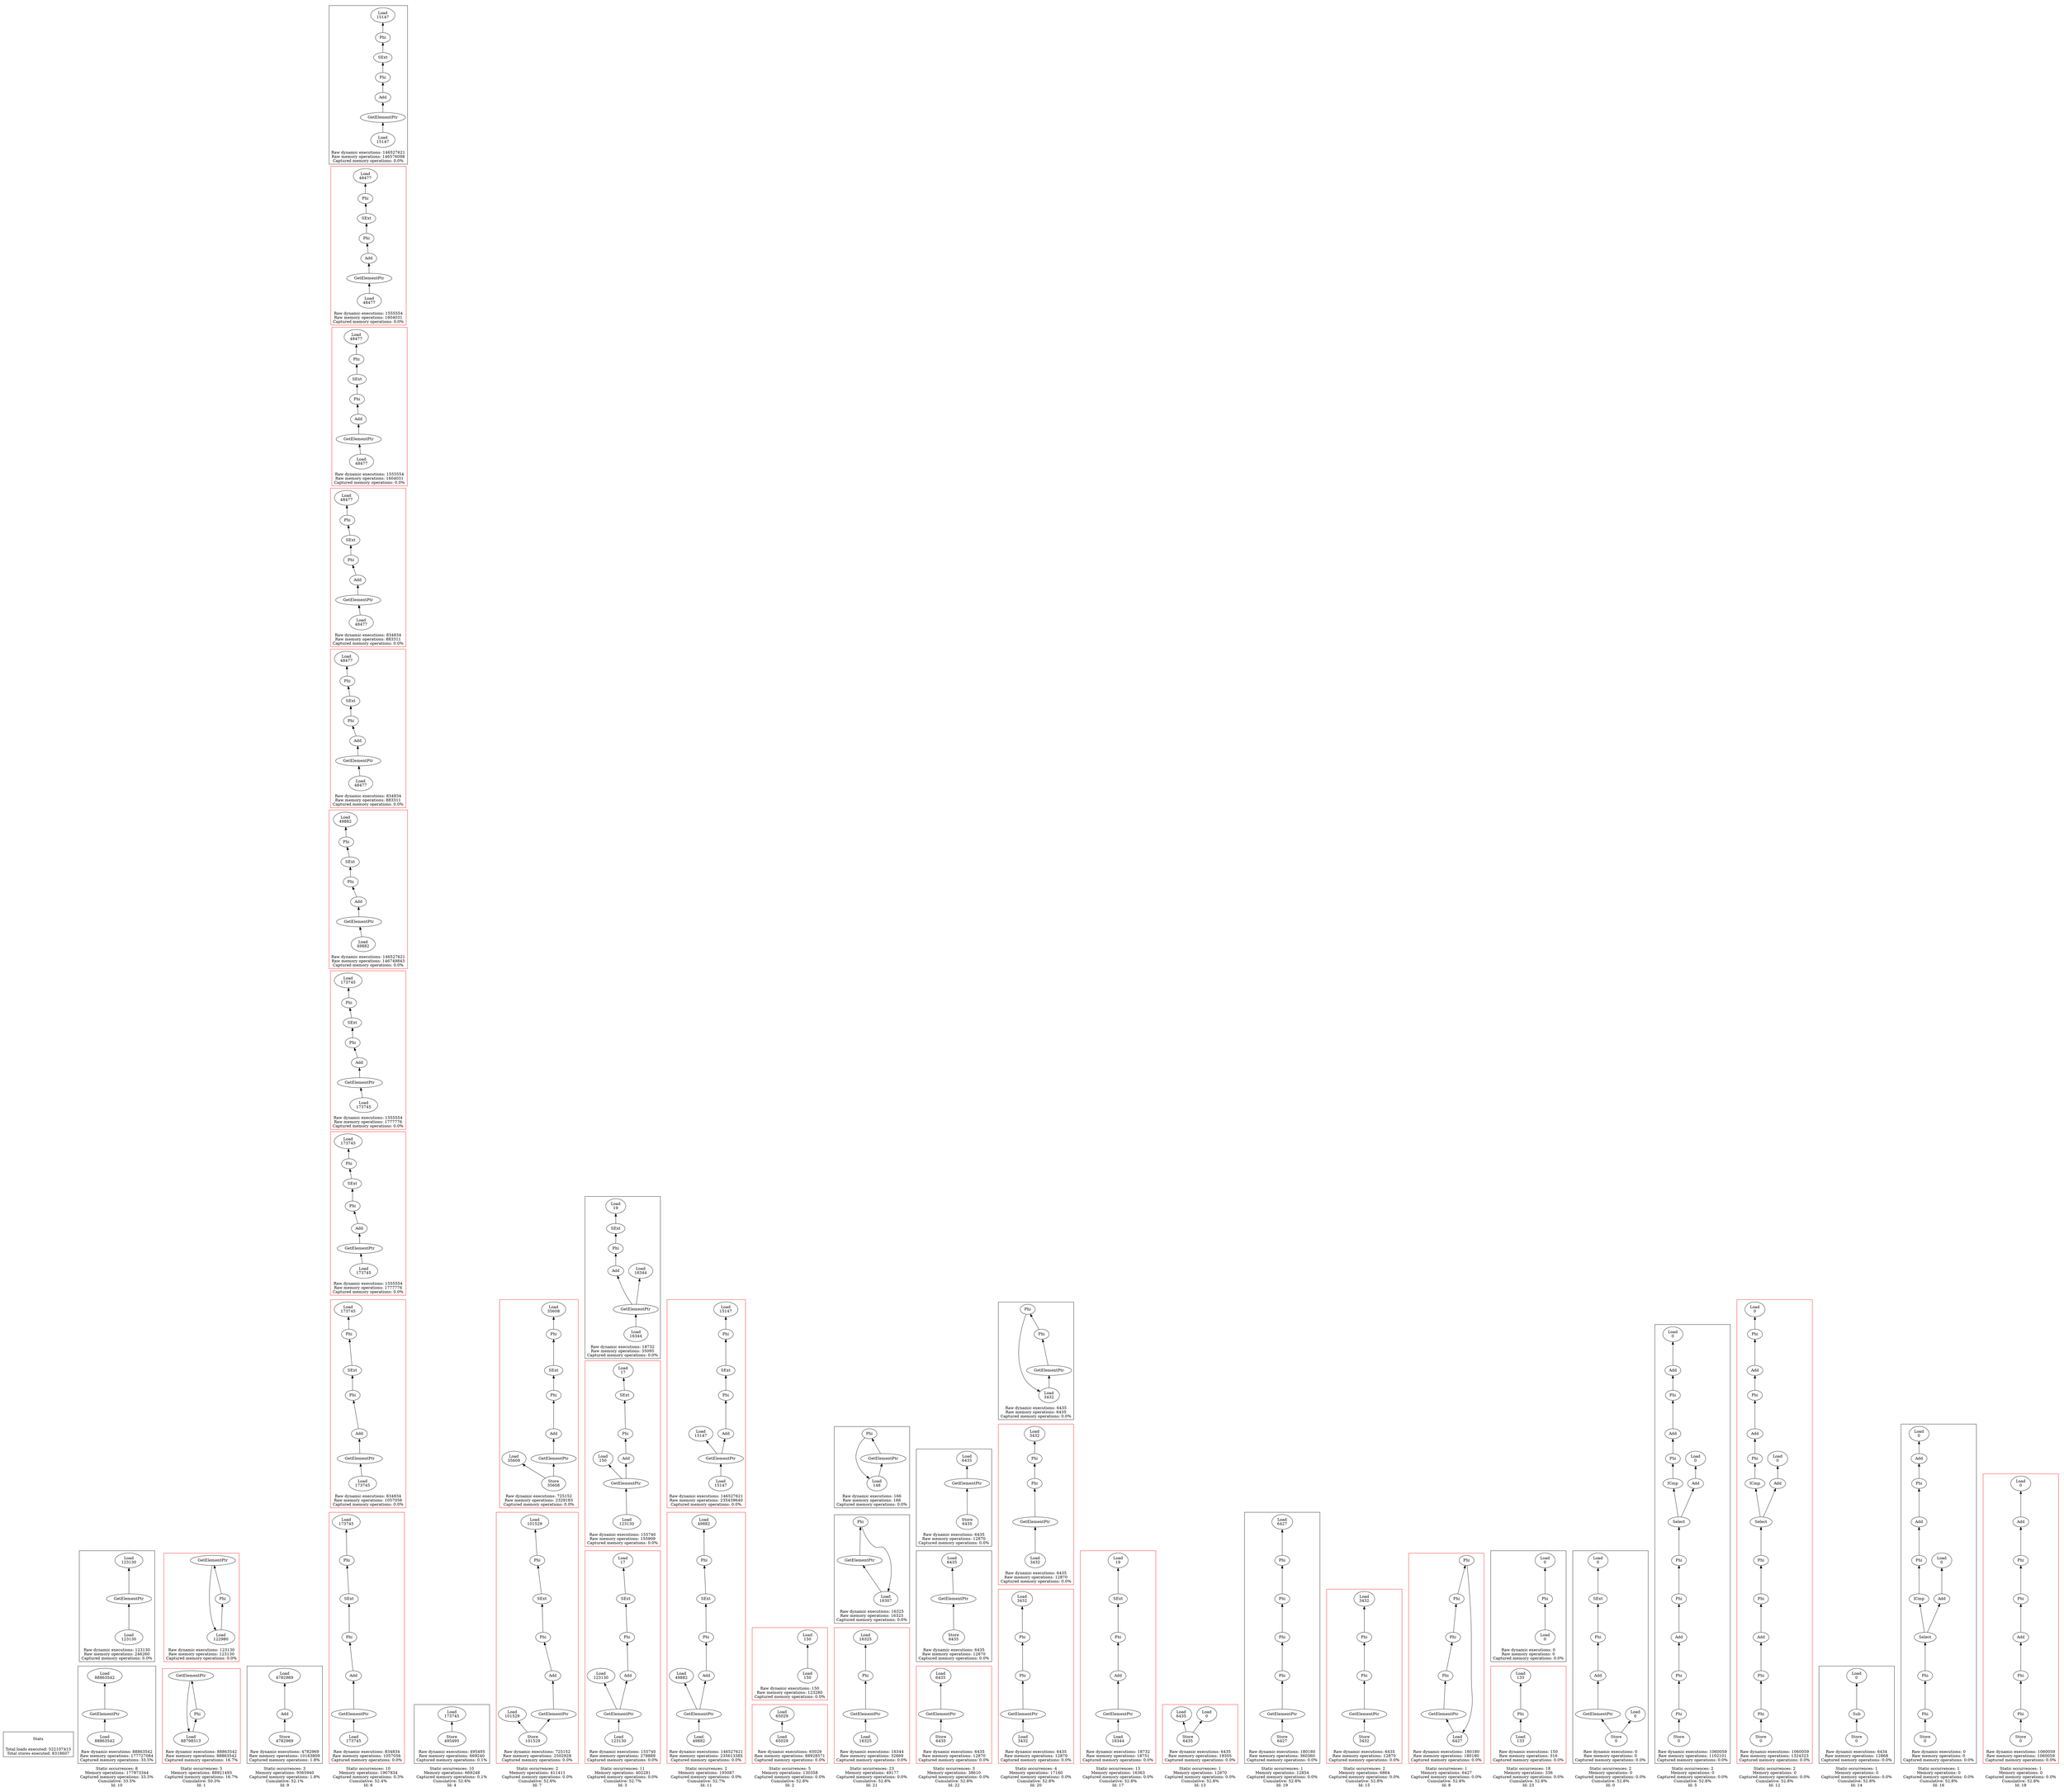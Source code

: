 strict digraph {
rankdir=BT
subgraph {
Stats [shape=plaintext]
cluster=true
label="Total loads executed: 522107415\nTotal stores executed: 8318607"
}
subgraph {
subgraph {
"10_7_1034" [label="GetElementPtr"]
"10_7_1033" [label="Load\n123130"]
"10_7_1034" -> "10_7_1033"
{
rank=min
"10_7_1035" [label="Load\n123130"]
}
"10_7_1035" -> "10_7_1034"
cluster=true
label="Raw dynamic executions: 123130\nRaw memory operations: 246260\nCaptured memory operations: 0.0%"
}
subgraph {
{
rank=max
"10_4" [shape=point style=invis]
"10_4" -> "10_7_1035" [style=invis]
}
{
rank=min
"10_4_455" [label="Load\n88863542"]
}
"10_4_454" [label="GetElementPtr"]
"10_4_455" -> "10_4_454"
"10_4_453" [label="Load\n88863542"]
"10_4_454" -> "10_4_453"
cluster=true
label="Raw dynamic executions: 88863542\nRaw memory operations: 177727084\nCaptured memory operations: 33.5%"
}
cluster=true
penwidth=0
label="Static occurrences: 8\nMemory operations: 177973344\nCaptured memory operations: 33.5%\nCumulative: 33.5%\nId: 10"
}
subgraph {
subgraph {
"1_4_1032" [label="Phi"]
"1_4_1051" [label="GetElementPtr"]
"1_4_1032" -> "1_4_1051"
{
rank=min
"1_4_1033" [label="Load\n122980"]
}
"1_4_1051" -> "1_4_1033"
"1_4_1033" -> "1_4_1032"
cluster=true
label="Raw dynamic executions: 123130\nRaw memory operations: 123130\nCaptured memory operations: 0.0%"
color=red
}
subgraph {
{
rank=max
"1_1" [shape=point style=invis]
"1_1" -> "1_4_1033" [style=invis]
}
"1_1_452" [label="Phi"]
"1_1_471" [label="GetElementPtr"]
"1_1_452" -> "1_1_471"
{
rank=min
"1_1_453" [label="Load\n88798513"]
}
"1_1_453" -> "1_1_452"
"1_1_471" -> "1_1_453"
cluster=true
label="Raw dynamic executions: 88863542\nRaw memory operations: 88863542\nCaptured memory operations: 16.7%"
color=red
}
cluster=true
penwidth=0
label="Static occurrences: 5\nMemory operations: 88921493\nCaptured memory operations: 16.7%\nCumulative: 50.3%\nId: 1"
}
subgraph {
subgraph {
{
rank=min
"9_2_578" [label="Store\n4782969"]
}
"9_2_577" [label="Add"]
"9_2_578" -> "9_2_577"
"9_2_570" [label="Load\n4782969"]
"9_2_577" -> "9_2_570"
cluster=true
label="Raw dynamic executions: 4782969\nRaw memory operations: 10163809\nCaptured memory operations: 1.8%"
}
cluster=true
penwidth=0
label="Static occurrences: 3\nMemory operations: 9565940\nCaptured memory operations: 1.8%\nCumulative: 52.1%\nId: 9"
}
subgraph {
subgraph {
"6_9_463" [label="GetElementPtr"]
"6_9_460" [label="Add"]
"6_9_463" -> "6_9_460"
"6_9_457" [label="Phi"]
"6_9_370" [label="SExt"]
"6_9_457" -> "6_9_370"
{
rank=min
"6_9_464" [label="Load\n15147"]
}
"6_9_464" -> "6_9_463"
"6_9_366" [label="Phi"]
"6_9_370" -> "6_9_366"
"6_9_460" -> "6_9_457"
"6_9_360" [label="Load\n15147"]
"6_9_366" -> "6_9_360"
cluster=true
label="Raw dynamic executions: 146527621\nRaw memory operations: 146576098\nCaptured memory operations: 0.0%"
}
subgraph {
{
rank=max
"6_1" [shape=point style=invis]
"6_1" -> "6_9_464" [style=invis]
}
{
rank=min
"6_1_403" [label="Load\n48477"]
}
"6_1_402" [label="GetElementPtr"]
"6_1_403" -> "6_1_402"
"6_1_370" [label="SExt"]
"6_1_366" [label="Phi"]
"6_1_370" -> "6_1_366"
"6_1_401" [label="Add"]
"6_1_400" [label="Phi"]
"6_1_401" -> "6_1_400"
"6_1_400" -> "6_1_370"
"6_1_360" [label="Load\n48477"]
"6_1_366" -> "6_1_360"
"6_1_402" -> "6_1_401"
cluster=true
label="Raw dynamic executions: 1555554\nRaw memory operations: 1604031\nCaptured memory operations: 0.0%"
color=red
}
subgraph {
{
rank=max
"6_3" [shape=point style=invis]
"6_3" -> "6_1_403" [style=invis]
}
"6_3_404" [label="GetElementPtr"]
"6_3_401" [label="Add"]
"6_3_404" -> "6_3_401"
"6_3_370" [label="SExt"]
"6_3_366" [label="Phi"]
"6_3_370" -> "6_3_366"
"6_3_400" [label="Phi"]
"6_3_401" -> "6_3_400"
"6_3_400" -> "6_3_370"
"6_3_360" [label="Load\n48477"]
"6_3_366" -> "6_3_360"
{
rank=min
"6_3_405" [label="Load\n48477"]
}
"6_3_405" -> "6_3_404"
cluster=true
label="Raw dynamic executions: 1555554\nRaw memory operations: 1604031\nCaptured memory operations: 0.0%"
color=red
}
subgraph {
{
rank=max
"6_5" [shape=point style=invis]
"6_5" -> "6_3_405" [style=invis]
}
"6_5_418" [label="GetElementPtr"]
"6_5_417" [label="Add"]
"6_5_418" -> "6_5_417"
"6_5_370" [label="SExt"]
"6_5_366" [label="Phi"]
"6_5_370" -> "6_5_366"
"6_5_414" [label="Phi"]
"6_5_414" -> "6_5_370"
"6_5_360" [label="Load\n48477"]
"6_5_366" -> "6_5_360"
{
rank=min
"6_5_419" [label="Load\n48477"]
}
"6_5_419" -> "6_5_418"
"6_5_417" -> "6_5_414"
cluster=true
label="Raw dynamic executions: 834834\nRaw memory operations: 883311\nCaptured memory operations: 0.0%"
color=red
}
subgraph {
{
rank=max
"6_7" [shape=point style=invis]
"6_7" -> "6_5_419" [style=invis]
}
"6_7_420" [label="GetElementPtr"]
"6_7_417" [label="Add"]
"6_7_420" -> "6_7_417"
"6_7_370" [label="SExt"]
"6_7_366" [label="Phi"]
"6_7_370" -> "6_7_366"
"6_7_414" [label="Phi"]
"6_7_414" -> "6_7_370"
{
rank=min
"6_7_421" [label="Load\n48477"]
}
"6_7_421" -> "6_7_420"
"6_7_360" [label="Load\n48477"]
"6_7_366" -> "6_7_360"
"6_7_417" -> "6_7_414"
cluster=true
label="Raw dynamic executions: 834834\nRaw memory operations: 883311\nCaptured memory operations: 0.0%"
color=red
}
subgraph {
{
rank=max
"6_8" [shape=point style=invis]
"6_8" -> "6_7_421" [style=invis]
}
"6_8_463" [label="GetElementPtr"]
"6_8_460" [label="Add"]
"6_8_463" -> "6_8_460"
"6_8_457" [label="Phi"]
"6_8_370" [label="SExt"]
"6_8_457" -> "6_8_370"
{
rank=min
"6_8_464" [label="Load\n49882"]
}
"6_8_464" -> "6_8_463"
"6_8_366" [label="Phi"]
"6_8_370" -> "6_8_366"
"6_8_460" -> "6_8_457"
"6_8_523" [label="Load\n49882"]
"6_8_366" -> "6_8_523"
cluster=true
label="Raw dynamic executions: 146527621\nRaw memory operations: 146749843\nCaptured memory operations: 0.0%"
color=red
}
subgraph {
{
rank=max
"6_0" [shape=point style=invis]
"6_0" -> "6_8_464" [style=invis]
}
{
rank=min
"6_0_403" [label="Load\n173745"]
}
"6_0_402" [label="GetElementPtr"]
"6_0_403" -> "6_0_402"
"6_0_370" [label="SExt"]
"6_0_366" [label="Phi"]
"6_0_370" -> "6_0_366"
"6_0_401" [label="Add"]
"6_0_400" [label="Phi"]
"6_0_401" -> "6_0_400"
"6_0_523" [label="Load\n173745"]
"6_0_366" -> "6_0_523"
"6_0_400" -> "6_0_370"
"6_0_402" -> "6_0_401"
cluster=true
label="Raw dynamic executions: 1555554\nRaw memory operations: 1777776\nCaptured memory operations: 0.0%"
color=red
}
subgraph {
{
rank=max
"6_2" [shape=point style=invis]
"6_2" -> "6_0_403" [style=invis]
}
"6_2_404" [label="GetElementPtr"]
"6_2_401" [label="Add"]
"6_2_404" -> "6_2_401"
"6_2_370" [label="SExt"]
"6_2_366" [label="Phi"]
"6_2_370" -> "6_2_366"
"6_2_400" [label="Phi"]
"6_2_401" -> "6_2_400"
"6_2_523" [label="Load\n173745"]
"6_2_366" -> "6_2_523"
"6_2_400" -> "6_2_370"
{
rank=min
"6_2_405" [label="Load\n173745"]
}
"6_2_405" -> "6_2_404"
cluster=true
label="Raw dynamic executions: 1555554\nRaw memory operations: 1777776\nCaptured memory operations: 0.0%"
color=red
}
subgraph {
{
rank=max
"6_4" [shape=point style=invis]
"6_4" -> "6_2_405" [style=invis]
}
"6_4_418" [label="GetElementPtr"]
"6_4_417" [label="Add"]
"6_4_418" -> "6_4_417"
"6_4_370" [label="SExt"]
"6_4_366" [label="Phi"]
"6_4_370" -> "6_4_366"
"6_4_414" [label="Phi"]
"6_4_414" -> "6_4_370"
"6_4_523" [label="Load\n173745"]
"6_4_366" -> "6_4_523"
{
rank=min
"6_4_419" [label="Load\n173745"]
}
"6_4_419" -> "6_4_418"
"6_4_417" -> "6_4_414"
cluster=true
label="Raw dynamic executions: 834834\nRaw memory operations: 1057056\nCaptured memory operations: 0.0%"
color=red
}
subgraph {
{
rank=max
"6_6" [shape=point style=invis]
"6_6" -> "6_4_419" [style=invis]
}
"6_6_420" [label="GetElementPtr"]
"6_6_417" [label="Add"]
"6_6_420" -> "6_6_417"
"6_6_370" [label="SExt"]
"6_6_366" [label="Phi"]
"6_6_370" -> "6_6_366"
"6_6_414" [label="Phi"]
"6_6_414" -> "6_6_370"
{
rank=min
"6_6_421" [label="Load\n173745"]
}
"6_6_421" -> "6_6_420"
"6_6_523" [label="Load\n173745"]
"6_6_366" -> "6_6_523"
"6_6_417" -> "6_6_414"
cluster=true
label="Raw dynamic executions: 834834\nRaw memory operations: 1057056\nCaptured memory operations: 0.0%"
color=red
}
cluster=true
penwidth=0
label="Static occurrences: 10\nMemory operations: 1907834\nCaptured memory operations: 0.3%\nCumulative: 52.4%\nId: 6"
}
subgraph {
subgraph {
{
rank=min
"4_1_388" [label="Store\n495495"]
}
"4_1_375" [label="Load\n173745"]
"4_1_388" -> "4_1_375"
cluster=true
label="Raw dynamic executions: 495495\nRaw memory operations: 669240\nCaptured memory operations: 0.1%"
}
cluster=true
penwidth=0
label="Static occurrences: 10\nMemory operations: 669248\nCaptured memory operations: 0.1%\nCumulative: 52.6%\nId: 4"
}
subgraph {
subgraph {
{
rank=min
"7_1_408" [label="Store\n35608"]
}
"7_1_405" [label="Load\n35608"]
"7_1_408" -> "7_1_405"
"7_1_370" [label="SExt"]
"7_1_366" [label="Phi"]
"7_1_370" -> "7_1_366"
"7_1_401" [label="Add"]
"7_1_400" [label="Phi"]
"7_1_401" -> "7_1_400"
"7_1_400" -> "7_1_370"
"7_1_360" [label="Load\n35608"]
"7_1_366" -> "7_1_360"
"7_1_402" [label="GetElementPtr"]
"7_1_402" -> "7_1_401"
"7_1_408" -> "7_1_402"
cluster=true
label="Raw dynamic executions: 725152\nRaw memory operations: 2329183\nCaptured memory operations: 0.0%"
color=red
}
subgraph {
{
rank=max
"7_0" [shape=point style=invis]
"7_0" -> "7_1_408" [style=invis]
}
{
rank=min
"7_0_408" [label="Store\n101529"]
}
"7_0_405" [label="Load\n101529"]
"7_0_408" -> "7_0_405"
"7_0_370" [label="SExt"]
"7_0_366" [label="Phi"]
"7_0_370" -> "7_0_366"
"7_0_401" [label="Add"]
"7_0_400" [label="Phi"]
"7_0_401" -> "7_0_400"
"7_0_523" [label="Load\n101529"]
"7_0_366" -> "7_0_523"
"7_0_400" -> "7_0_370"
"7_0_402" [label="GetElementPtr"]
"7_0_402" -> "7_0_401"
"7_0_408" -> "7_0_402"
cluster=true
label="Raw dynamic executions: 725152\nRaw memory operations: 2502928\nCaptured memory operations: 0.0%"
color=red
}
cluster=true
penwidth=0
label="Static occurrences: 2\nMemory operations: 411411\nCaptured memory operations: 0.0%\nCumulative: 52.6%\nId: 7"
}
subgraph {
subgraph {
{
rank=min
"3_8_1008" [label="Load\n16344"]
}
"3_8_1007" [label="GetElementPtr"]
"3_8_1008" -> "3_8_1007"
"3_8_1006" [label="Add"]
"3_8_1007" -> "3_8_1006"
"3_8_1003" [label="Phi"]
"3_8_997" [label="SExt"]
"3_8_1003" -> "3_8_997"
"3_8_1001" [label="Load\n16344"]
"3_8_1007" -> "3_8_1001"
"3_8_996" [label="Load\n19"]
"3_8_997" -> "3_8_996"
"3_8_1006" -> "3_8_1003"
cluster=true
label="Raw dynamic executions: 18732\nRaw memory operations: 35095\nCaptured memory operations: 0.0%"
}
subgraph {
{
rank=max
"3_10" [shape=point style=invis]
"3_10" -> "3_8_1008" [style=invis]
}
"3_10_1043" [label="GetElementPtr"]
"3_10_1030" [label="Load\n150"]
"3_10_1043" -> "3_10_1030"
{
rank=min
"3_10_1044" [label="Load\n123130"]
}
"3_10_1044" -> "3_10_1043"
"3_10_1037" [label="Phi"]
"3_10_997" [label="SExt"]
"3_10_1037" -> "3_10_997"
"3_10_996" [label="Load\n17"]
"3_10_997" -> "3_10_996"
"3_10_1040" [label="Add"]
"3_10_1040" -> "3_10_1037"
"3_10_1043" -> "3_10_1040"
cluster=true
label="Raw dynamic executions: 155740\nRaw memory operations: 155909\nCaptured memory operations: 0.0%"
color=red
}
subgraph {
{
rank=max
"3_9" [shape=point style=invis]
"3_9" -> "3_10_1044" [style=invis]
}
"3_9_1041" [label="GetElementPtr"]
"3_9_1035" [label="Load\n123130"]
"3_9_1041" -> "3_9_1035"
"3_9_1037" [label="Phi"]
"3_9_997" [label="SExt"]
"3_9_1037" -> "3_9_997"
{
rank=min
"3_9_1042" [label="Load\n123130"]
}
"3_9_1042" -> "3_9_1041"
"3_9_1040" [label="Add"]
"3_9_1041" -> "3_9_1040"
"3_9_996" [label="Load\n17"]
"3_9_997" -> "3_9_996"
"3_9_1040" -> "3_9_1037"
cluster=true
label="Raw dynamic executions: 155740\nRaw memory operations: 278889\nCaptured memory operations: 0.0%"
color=red
}
cluster=true
penwidth=0
label="Static occurrences: 11\nMemory operations: 402281\nCaptured memory operations: 0.0%\nCumulative: 52.7%\nId: 3"
}
subgraph {
subgraph {
"11_0_457" [label="Phi"]
"11_0_370" [label="SExt"]
"11_0_457" -> "11_0_370"
"11_0_366" [label="Phi"]
"11_0_370" -> "11_0_366"
"11_0_461" [label="GetElementPtr"]
"11_0_455" [label="Load\n15147"]
"11_0_461" -> "11_0_455"
"11_0_460" [label="Add"]
"11_0_460" -> "11_0_457"
"11_0_461" -> "11_0_460"
"11_0_360" [label="Load\n15147"]
"11_0_366" -> "11_0_360"
{
rank=min
"11_0_462" [label="Load\n15147"]
}
"11_0_462" -> "11_0_461"
cluster=true
label="Raw dynamic executions: 146527621\nRaw memory operations: 235439640\nCaptured memory operations: 0.0%"
color=red
}
subgraph {
{
rank=max
"11_1" [shape=point style=invis]
"11_1" -> "11_0_462" [style=invis]
}
"11_1_457" [label="Phi"]
"11_1_370" [label="SExt"]
"11_1_457" -> "11_1_370"
"11_1_366" [label="Phi"]
"11_1_370" -> "11_1_366"
"11_1_461" [label="GetElementPtr"]
"11_1_455" [label="Load\n49882"]
"11_1_461" -> "11_1_455"
"11_1_460" [label="Add"]
"11_1_460" -> "11_1_457"
"11_1_461" -> "11_1_460"
"11_1_523" [label="Load\n49882"]
"11_1_366" -> "11_1_523"
{
rank=min
"11_1_462" [label="Load\n49882"]
}
"11_1_462" -> "11_1_461"
cluster=true
label="Raw dynamic executions: 146527621\nRaw memory operations: 235613385\nCaptured memory operations: 0.0%"
color=red
}
cluster=true
penwidth=0
label="Static occurrences: 2\nMemory operations: 195087\nCaptured memory operations: 0.0%\nCumulative: 52.7%\nId: 11"
}
subgraph {
subgraph {
{
rank=min
"2_4_1053" [label="Load\n150"]
}
"2_4_1033" [label="Load\n150"]
"2_4_1053" -> "2_4_1033"
cluster=true
label="Raw dynamic executions: 150\nRaw memory operations: 123280\nCaptured memory operations: 0.0%"
color=red
}
subgraph {
{
rank=max
"2_1" [shape=point style=invis]
"2_1" -> "2_4_1053" [style=invis]
}
{
rank=min
"2_1_473" [label="Load\n65029"]
}
"2_1_453" [label="Load\n65029"]
"2_1_473" -> "2_1_453"
cluster=true
label="Raw dynamic executions: 65029\nRaw memory operations: 88928571\nCaptured memory operations: 0.0%"
color=red
}
cluster=true
penwidth=0
label="Static occurrences: 5\nMemory operations: 130358\nCaptured memory operations: 0.0%\nCumulative: 52.8%\nId: 2"
}
subgraph {
subgraph {
"21_21_1025" [label="Phi"]
{
rank=min
"21_21_1027" [label="Load\n148"]
}
"21_21_1025" -> "21_21_1027"
"21_21_1026" [label="GetElementPtr"]
"21_21_1026" -> "21_21_1025"
"21_21_1027" -> "21_21_1026"
cluster=true
label="Raw dynamic executions: 166\nRaw memory operations: 166\nCaptured memory operations: 0.0%"
}
subgraph {
{
rank=max
"21_19" [shape=point style=invis]
"21_19" -> "21_21_1027" [style=invis]
}
{
rank=min
"21_19_1019" [label="Load\n16307"]
}
"21_19_1018" [label="GetElementPtr"]
"21_19_1019" -> "21_19_1018"
"21_19_999" [label="Phi"]
"21_19_999" -> "21_19_1019"
"21_19_1018" -> "21_19_999"
cluster=true
label="Raw dynamic executions: 16325\nRaw memory operations: 16325\nCaptured memory operations: 0.0%"
}
subgraph {
{
rank=max
"21_18" [shape=point style=invis]
"21_18" -> "21_19_1019" [style=invis]
}
"21_18_1000" [label="GetElementPtr"]
"21_18_999" [label="Phi"]
"21_18_1000" -> "21_18_999"
{
rank=min
"21_18_1001" [label="Load\n16325"]
}
"21_18_1001" -> "21_18_1000"
"21_18_1019" [label="Load\n16325"]
"21_18_999" -> "21_18_1019"
cluster=true
label="Raw dynamic executions: 16344\nRaw memory operations: 32669\nCaptured memory operations: 0.0%"
color=red
}
cluster=true
penwidth=0
label="Static occurrences: 23\nMemory operations: 49177\nCaptured memory operations: 0.0%\nCumulative: 52.8%\nId: 21"
}
subgraph {
subgraph {
{
rank=min
"22_0_634" [label="Store\n6435"]
}
"22_0_633" [label="GetElementPtr"]
"22_0_634" -> "22_0_633"
"22_0_632" [label="Load\n6435"]
"22_0_633" -> "22_0_632"
cluster=true
label="Raw dynamic executions: 6435\nRaw memory operations: 12870\nCaptured memory operations: 0.0%"
}
subgraph {
{
rank=max
"22_1" [shape=point style=invis]
"22_1" -> "22_0_634" [style=invis]
}
{
rank=min
"22_1_638" [label="Store\n6435"]
}
"22_1_637" [label="GetElementPtr"]
"22_1_638" -> "22_1_637"
"22_1_636" [label="Load\n6435"]
"22_1_637" -> "22_1_636"
cluster=true
label="Raw dynamic executions: 6435\nRaw memory operations: 12870\nCaptured memory operations: 0.0%"
}
subgraph {
{
rank=max
"22_2" [shape=point style=invis]
"22_2" -> "22_1_638" [style=invis]
}
"22_2_641" [label="GetElementPtr"]
"22_2_636" [label="Load\n6435"]
"22_2_641" -> "22_2_636"
{
rank=min
"22_2_642" [label="Store\n6435"]
}
"22_2_642" -> "22_2_641"
cluster=true
label="Raw dynamic executions: 6435\nRaw memory operations: 12870\nCaptured memory operations: 0.0%"
color=red
}
cluster=true
penwidth=0
label="Static occurrences: 3\nMemory operations: 38610\nCaptured memory operations: 0.0%\nCumulative: 52.8%\nId: 22"
}
subgraph {
subgraph {
"20_2_562" [label="Phi"]
"20_2_678" [label="Phi"]
"20_2_562" -> "20_2_678"
"20_2_610" [label="GetElementPtr"]
"20_2_610" -> "20_2_562"
{
rank=min
"20_2_643" [label="Load\n3432"]
}
"20_2_643" -> "20_2_610"
"20_2_678" -> "20_2_643"
cluster=true
label="Raw dynamic executions: 6435\nRaw memory operations: 6435\nCaptured memory operations: 0.0%"
}
subgraph {
{
rank=max
"20_0" [shape=point style=invis]
"20_0" -> "20_2_643" [style=invis]
}
"20_0_562" [label="Phi"]
"20_0_678" [label="Phi"]
"20_0_562" -> "20_0_678"
"20_0_610" [label="GetElementPtr"]
"20_0_610" -> "20_0_562"
"20_0_643" [label="Load\n3432"]
"20_0_678" -> "20_0_643"
{
rank=min
"20_0_632" [label="Load\n3432"]
}
"20_0_632" -> "20_0_610"
cluster=true
label="Raw dynamic executions: 6435\nRaw memory operations: 12870\nCaptured memory operations: 0.0%"
color=red
}
subgraph {
{
rank=max
"20_1" [shape=point style=invis]
"20_1" -> "20_0_632" [style=invis]
}
"20_1_562" [label="Phi"]
"20_1_678" [label="Phi"]
"20_1_562" -> "20_1_678"
"20_1_610" [label="GetElementPtr"]
"20_1_610" -> "20_1_562"
"20_1_643" [label="Load\n3432"]
"20_1_678" -> "20_1_643"
{
rank=min
"20_1_636" [label="Load\n3432"]
}
"20_1_636" -> "20_1_610"
cluster=true
label="Raw dynamic executions: 6435\nRaw memory operations: 12870\nCaptured memory operations: 0.0%"
color=red
}
cluster=true
penwidth=0
label="Static occurrences: 4\nMemory operations: 17160\nCaptured memory operations: 0.0%\nCumulative: 52.8%\nId: 20"
}
subgraph {
subgraph {
"17_12_1009" [label="GetElementPtr"]
"17_12_1006" [label="Add"]
"17_12_1009" -> "17_12_1006"
"17_12_1003" [label="Phi"]
"17_12_997" [label="SExt"]
"17_12_1003" -> "17_12_997"
{
rank=min
"17_12_1010" [label="Load\n16344"]
}
"17_12_1010" -> "17_12_1009"
"17_12_996" [label="Load\n19"]
"17_12_997" -> "17_12_996"
"17_12_1006" -> "17_12_1003"
cluster=true
label="Raw dynamic executions: 18732\nRaw memory operations: 18751\nCaptured memory operations: 0.0%"
color=red
}
cluster=true
penwidth=0
label="Static occurrences: 13\nMemory operations: 16363\nCaptured memory operations: 0.0%\nCumulative: 52.8%\nId: 17"
}
subgraph {
subgraph {
{
rank=min
"13_0_640" [label="Store\n6435"]
}
"13_0_636" [label="Load\n6435"]
"13_0_640" -> "13_0_636"
"13_0_639" [label="Load\n0"]
"13_0_640" -> "13_0_639"
cluster=true
label="Raw dynamic executions: 6435\nRaw memory operations: 19305\nCaptured memory operations: 0.0%"
color=red
}
cluster=true
penwidth=0
label="Static occurrences: 1\nMemory operations: 12870\nCaptured memory operations: 0.0%\nCumulative: 52.8%\nId: 13"
}
subgraph {
subgraph {
"19_0_430" [label="GetElementPtr"]
"19_0_367" [label="Phi"]
"19_0_430" -> "19_0_367"
"19_0_358" [label="Phi"]
"19_0_527" [label="Phi"]
"19_0_358" -> "19_0_527"
{
rank=min
"19_0_431" [label="Store\n6427"]
}
"19_0_431" -> "19_0_430"
"19_0_520" [label="Phi"]
"19_0_527" -> "19_0_520"
"19_0_367" -> "19_0_358"
"19_0_448" [label="Load\n6427"]
"19_0_520" -> "19_0_448"
cluster=true
label="Raw dynamic executions: 180180\nRaw memory operations: 360360\nCaptured memory operations: 0.0%"
}
cluster=true
penwidth=0
label="Static occurrences: 1\nMemory operations: 12854\nCaptured memory operations: 0.0%\nCumulative: 52.8%\nId: 19"
}
subgraph {
subgraph {
"15_0_562" [label="Phi"]
"15_0_678" [label="Phi"]
"15_0_562" -> "15_0_678"
"15_0_610" [label="GetElementPtr"]
"15_0_610" -> "15_0_562"
"15_0_643" [label="Load\n3432"]
"15_0_678" -> "15_0_643"
{
rank=min
"15_0_611" [label="Store\n3432"]
}
"15_0_611" -> "15_0_610"
cluster=true
label="Raw dynamic executions: 6435\nRaw memory operations: 12870\nCaptured memory operations: 0.0%"
color=red
}
cluster=true
penwidth=0
label="Static occurrences: 2\nMemory operations: 6864\nCaptured memory operations: 0.0%\nCumulative: 52.8%\nId: 15"
}
subgraph {
subgraph {
{
rank=min
"8_0_448" [label="Load\n6427"]
}
"8_0_430" [label="GetElementPtr"]
"8_0_448" -> "8_0_430"
"8_0_367" [label="Phi"]
"8_0_430" -> "8_0_367"
"8_0_358" [label="Phi"]
"8_0_527" [label="Phi"]
"8_0_358" -> "8_0_527"
"8_0_520" [label="Phi"]
"8_0_527" -> "8_0_520"
"8_0_367" -> "8_0_358"
"8_0_520" -> "8_0_448"
cluster=true
label="Raw dynamic executions: 180180\nRaw memory operations: 180180\nCaptured memory operations: 0.0%"
color=red
}
cluster=true
penwidth=0
label="Static occurrences: 1\nMemory operations: 6427\nCaptured memory operations: 0.0%\nCumulative: 52.8%\nId: 8"
}
subgraph {
subgraph {
"23_0_197" [label="Phi"]
"23_0_222" [label="Load\n0"]
"23_0_197" -> "23_0_222"
{
rank=min
"23_0_198" [label="Load\n0"]
}
"23_0_198" -> "23_0_197"
cluster=true
label="Raw dynamic executions: 0\nRaw memory operations: 0\nCaptured memory operations: 0.0%"
}
subgraph {
{
rank=max
"23_14" [shape=point style=invis]
"23_14" -> "23_0_198" [style=invis]
}
{
rank=min
"23_14_1030" [label="Load\n133"]
}
"23_14_1025" [label="Phi"]
"23_14_1030" -> "23_14_1025"
"23_14_1027" [label="Load\n133"]
"23_14_1025" -> "23_14_1027"
cluster=true
label="Raw dynamic executions: 150\nRaw memory operations: 316\nCaptured memory operations: 0.0%"
color=red
}
cluster=true
penwidth=0
label="Static occurrences: 18\nMemory operations: 336\nCaptured memory operations: 0.0%\nCumulative: 52.8%\nId: 23"
}
subgraph {
subgraph {
"0_0_51" [label="GetElementPtr"]
"0_0_50" [label="Add"]
"0_0_51" -> "0_0_50"
{
rank=min
"0_0_57" [label="Store\n0"]
}
"0_0_54" [label="Load\n0"]
"0_0_57" -> "0_0_54"
"0_0_47" [label="SExt"]
"0_0_44" [label="Load\n0"]
"0_0_47" -> "0_0_44"
"0_0_49" [label="Phi"]
"0_0_49" -> "0_0_47"
"0_0_50" -> "0_0_49"
"0_0_57" -> "0_0_51"
cluster=true
label="Raw dynamic executions: 0\nRaw memory operations: 0\nCaptured memory operations: 0.0%"
}
cluster=true
penwidth=0
label="Static occurrences: 2\nMemory operations: 0\nCaptured memory operations: 0.0%\nCumulative: 52.8%\nId: 0"
}
subgraph {
subgraph {
"5_0_522" [label="Add"]
"5_0_518" [label="Phi"]
"5_0_522" -> "5_0_518"
{
rank=min
"5_0_394" [label="Store\n0"]
}
"5_0_368" [label="Phi"]
"5_0_394" -> "5_0_368"
"5_0_515" [label="Select"]
"5_0_373" [label="ICmp"]
"5_0_515" -> "5_0_373"
"5_0_519" [label="Phi"]
"5_0_519" -> "5_0_515"
"5_0_483" [label="Add"]
"5_0_518" -> "5_0_483"
"5_0_514" [label="Add"]
"5_0_515" -> "5_0_514"
"5_0_526" [label="Phi"]
"5_0_526" -> "5_0_519"
"5_0_369" [label="Phi"]
"5_0_369" -> "5_0_522"
"5_0_359" [label="Phi"]
"5_0_528" [label="Add"]
"5_0_359" -> "5_0_528"
"5_0_482" [label="Load\n0"]
"5_0_483" -> "5_0_482"
"5_0_513" [label="Load\n0"]
"5_0_514" -> "5_0_513"
"5_0_528" -> "5_0_526"
"5_0_373" -> "5_0_369"
"5_0_368" -> "5_0_359"
cluster=true
label="Raw dynamic executions: 1060059\nRaw memory operations: 1102101\nCaptured memory operations: 0.0%"
}
cluster=true
penwidth=0
label="Static occurrences: 2\nMemory operations: 0\nCaptured memory operations: 0.0%\nCumulative: 52.8%\nId: 5"
}
subgraph {
subgraph {
"12_0_522" [label="Add"]
"12_0_518" [label="Phi"]
"12_0_522" -> "12_0_518"
{
rank=min
"12_0_394" [label="Store\n0"]
}
"12_0_368" [label="Phi"]
"12_0_394" -> "12_0_368"
"12_0_515" [label="Select"]
"12_0_373" [label="ICmp"]
"12_0_515" -> "12_0_373"
"12_0_519" [label="Phi"]
"12_0_519" -> "12_0_515"
"12_0_514" [label="Add"]
"12_0_515" -> "12_0_514"
"12_0_526" [label="Phi"]
"12_0_526" -> "12_0_519"
"12_0_369" [label="Phi"]
"12_0_369" -> "12_0_522"
"12_0_366" [label="Phi"]
"12_0_523" [label="Load\n0"]
"12_0_366" -> "12_0_523"
"12_0_359" [label="Phi"]
"12_0_528" [label="Add"]
"12_0_359" -> "12_0_528"
"12_0_516" [label="Add"]
"12_0_518" -> "12_0_516"
"12_0_513" [label="Load\n0"]
"12_0_514" -> "12_0_513"
"12_0_528" -> "12_0_526"
"12_0_516" -> "12_0_366"
"12_0_373" -> "12_0_369"
"12_0_368" -> "12_0_359"
cluster=true
label="Raw dynamic executions: 1060059\nRaw memory operations: 1324323\nCaptured memory operations: 0.0%"
color=red
}
cluster=true
penwidth=0
label="Static occurrences: 2\nMemory operations: 0\nCaptured memory operations: 0.0%\nCumulative: 52.8%\nId: 12"
}
subgraph {
subgraph {
{
rank=min
"14_0_538" [label="Store\n0"]
}
"14_0_537" [label="Sub"]
"14_0_538" -> "14_0_537"
"14_0_536" [label="Load\n0"]
"14_0_537" -> "14_0_536"
cluster=true
label="Raw dynamic executions: 6434\nRaw memory operations: 12868\nCaptured memory operations: 0.0%"
}
cluster=true
penwidth=0
label="Static occurrences: 1\nMemory operations: 0\nCaptured memory operations: 0.0%\nCumulative: 52.8%\nId: 14"
}
subgraph {
subgraph {
"16_0_780" [label="Phi"]
"16_0_777" [label="Select"]
"16_0_780" -> "16_0_777"
"16_0_697" [label="Add"]
"16_0_691" [label="Load\n0"]
"16_0_697" -> "16_0_691"
"16_0_711" [label="Phi"]
"16_0_783" [label="Add"]
"16_0_711" -> "16_0_783"
"16_0_713" [label="ICmp"]
"16_0_713" -> "16_0_711"
"16_0_779" [label="Phi"]
"16_0_779" -> "16_0_697"
"16_0_696" [label="Add"]
"16_0_688" [label="Load\n0"]
"16_0_696" -> "16_0_688"
"16_0_777" -> "16_0_696"
"16_0_783" -> "16_0_779"
"16_0_710" [label="Phi"]
"16_0_710" -> "16_0_780"
{
rank=min
"16_0_732" [label="Store\n0"]
}
"16_0_732" -> "16_0_710"
"16_0_777" -> "16_0_713"
cluster=true
label="Raw dynamic executions: 0\nRaw memory operations: 0\nCaptured memory operations: 0.0%"
}
cluster=true
penwidth=0
label="Static occurrences: 1\nMemory operations: 0\nCaptured memory operations: 0.0%\nCumulative: 52.8%\nId: 16"
}
subgraph {
subgraph {
"18_0_519" [label="Phi"]
"18_0_485" [label="Add"]
"18_0_519" -> "18_0_485"
{
rank=min
"18_0_394" [label="Store\n0"]
}
"18_0_368" [label="Phi"]
"18_0_394" -> "18_0_368"
"18_0_484" [label="Load\n0"]
"18_0_485" -> "18_0_484"
"18_0_526" [label="Phi"]
"18_0_526" -> "18_0_519"
"18_0_359" [label="Phi"]
"18_0_528" [label="Add"]
"18_0_359" -> "18_0_528"
"18_0_528" -> "18_0_526"
"18_0_368" -> "18_0_359"
cluster=true
label="Raw dynamic executions: 1060059\nRaw memory operations: 1060059\nCaptured memory operations: 0.0%"
color=red
}
cluster=true
penwidth=0
label="Static occurrences: 1\nMemory operations: 0\nCaptured memory operations: 0.0%\nCumulative: 52.8%\nId: 18"
}
}

